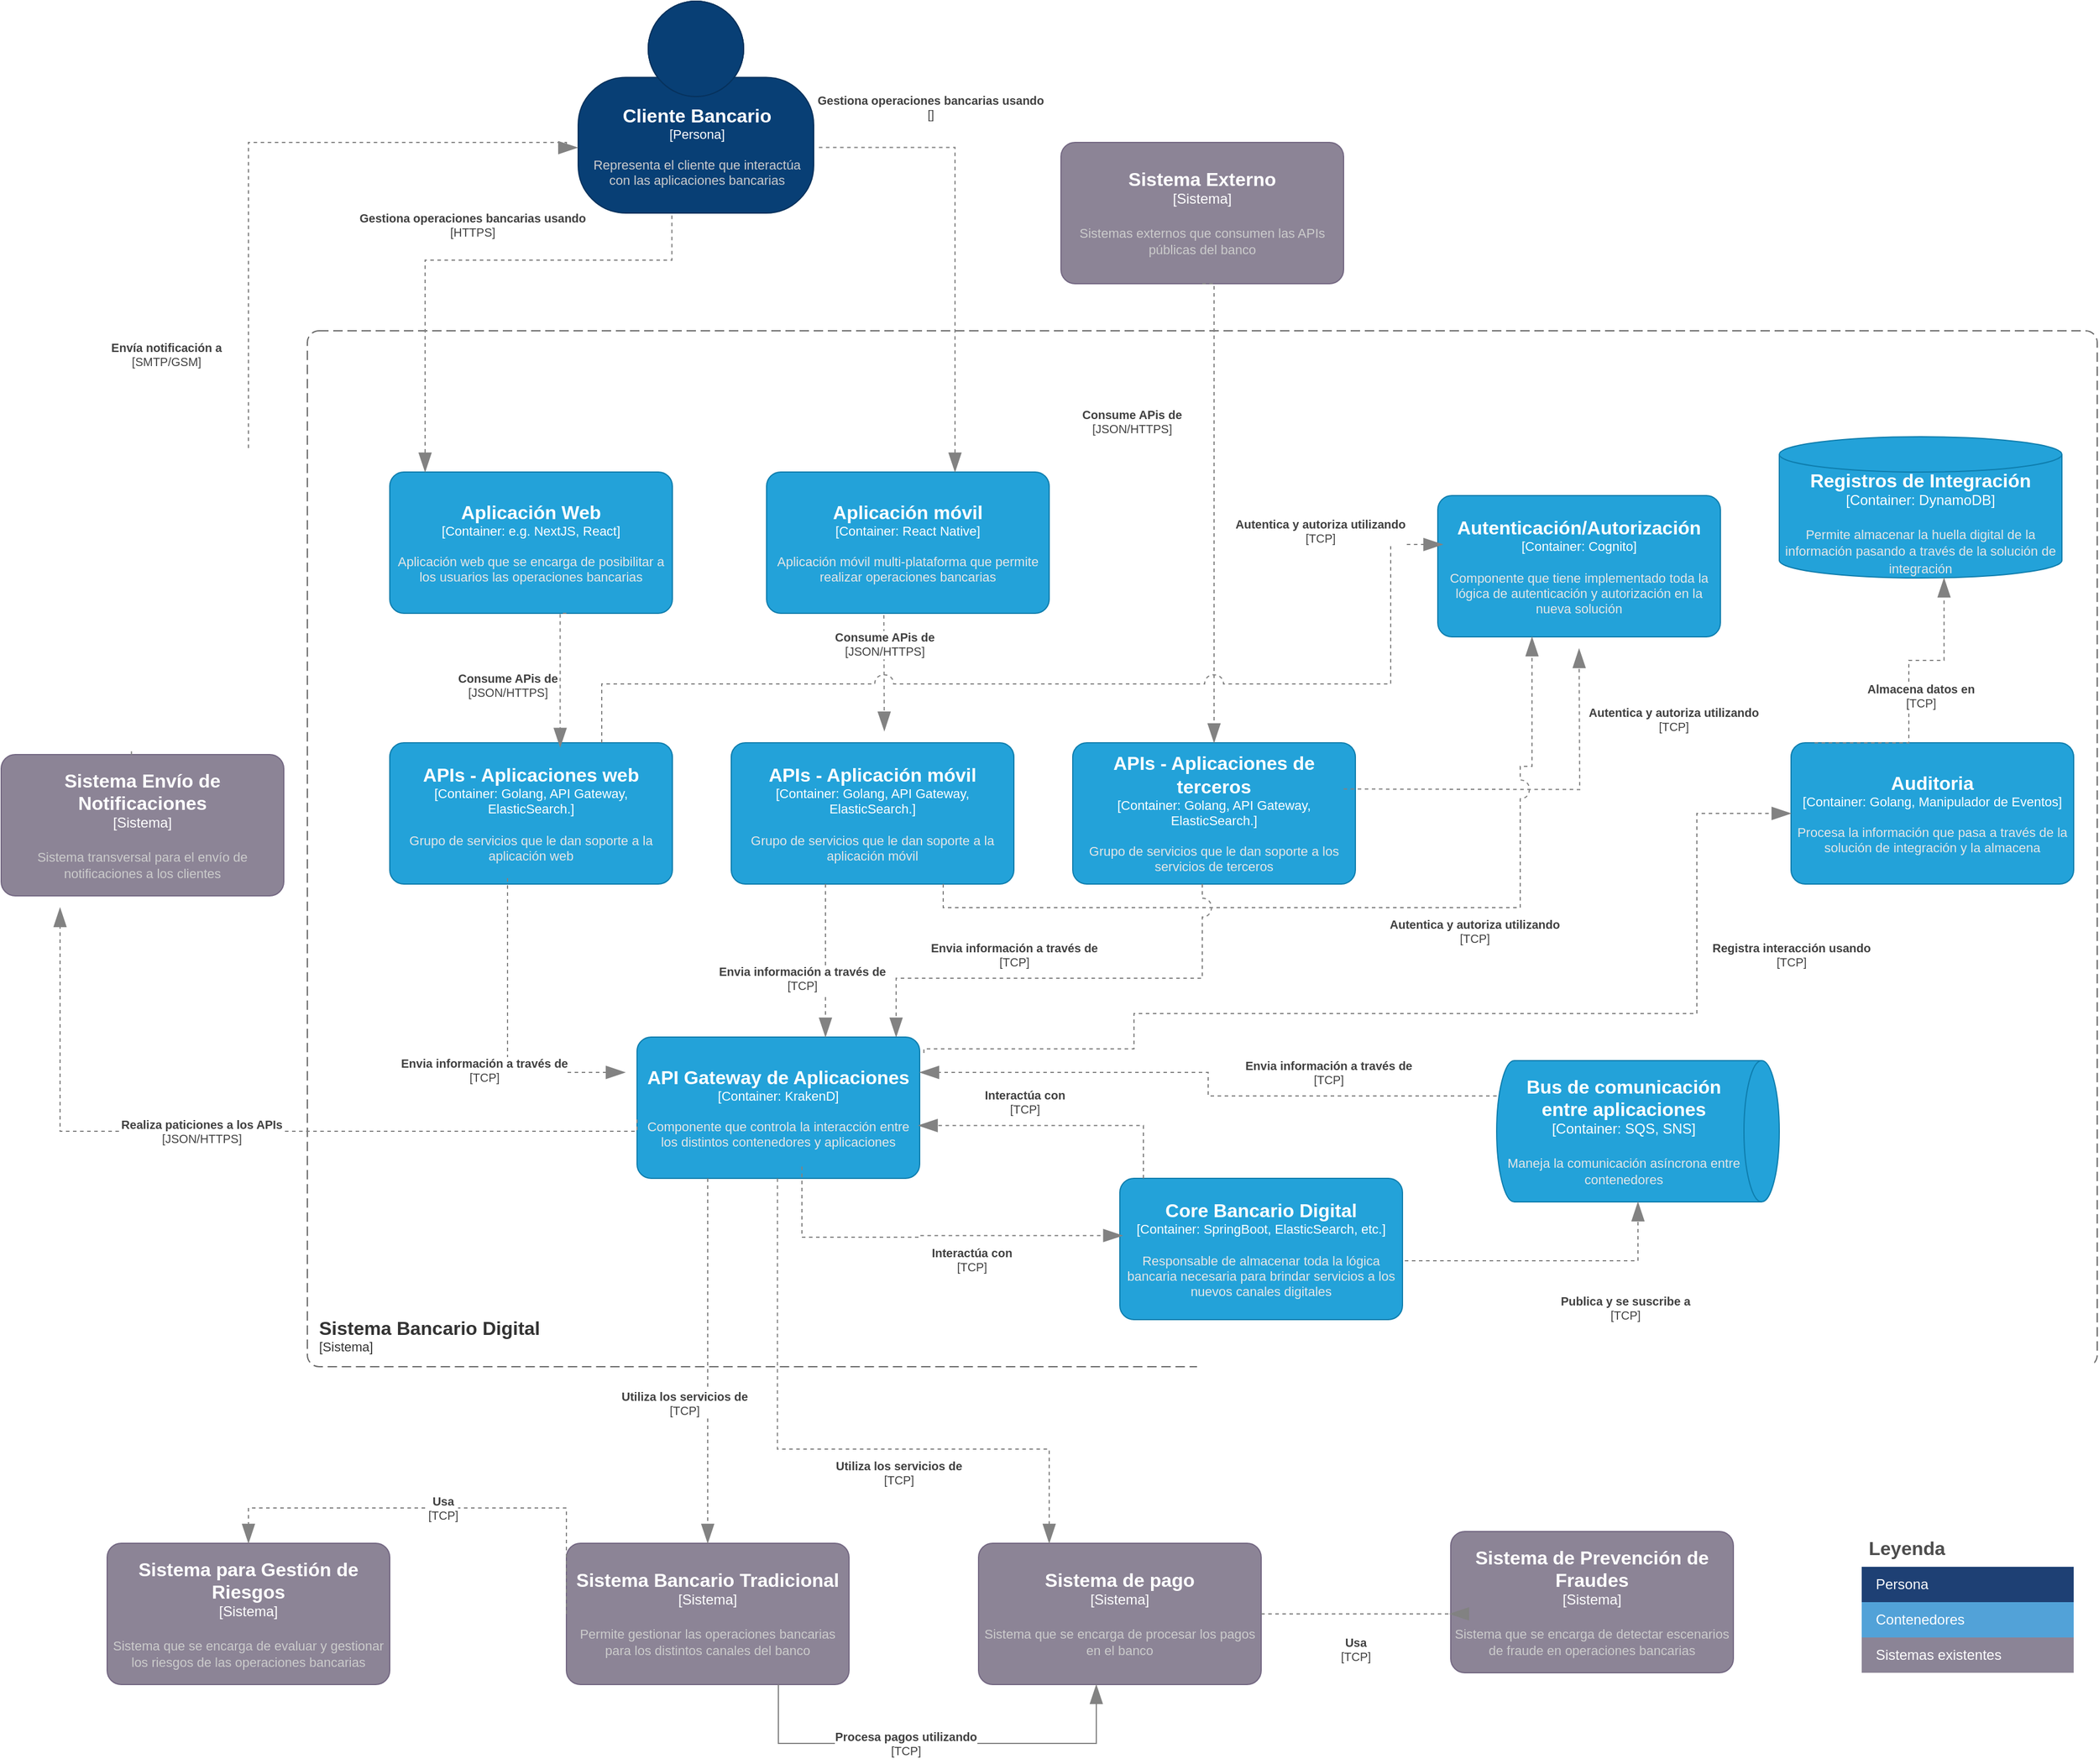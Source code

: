 <mxfile version="24.7.7">
  <diagram name="Página-1" id="3zJpOJxYxhXE-wBO0P5P">
    <mxGraphModel dx="2442" dy="1972" grid="1" gridSize="10" guides="1" tooltips="1" connect="1" arrows="1" fold="1" page="1" pageScale="1" pageWidth="827" pageHeight="1169" math="0" shadow="0">
      <root>
        <mxCell id="0" />
        <mxCell id="1" parent="0" />
        <object placeholders="1" c4Name="Cliente Bancario" c4Type="Persona" c4Description="Representa el cliente que interactúa con  las aplicaciones bancarias" label="&lt;font style=&quot;font-size: 16px&quot;&gt;&lt;b&gt;%c4Name%&lt;/b&gt;&lt;/font&gt;&lt;div&gt;[%c4Type%]&lt;/div&gt;&lt;br&gt;&lt;div&gt;&lt;font style=&quot;font-size: 11px&quot;&gt;&lt;font color=&quot;#cccccc&quot;&gt;%c4Description%&lt;/font&gt;&lt;/div&gt;" id="whgrK0jlQvgvC3oHKS8n-1">
          <mxCell style="html=1;fontSize=11;dashed=0;whiteSpace=wrap;fillColor=#083F75;strokeColor=#06315C;fontColor=#ffffff;shape=mxgraph.c4.person2;align=center;metaEdit=1;points=[[0.5,0,0],[1,0.5,0],[1,0.75,0],[0.75,1,0],[0.5,1,0],[0.25,1,0],[0,0.75,0],[0,0.5,0]];resizable=0;spacingLeft=2;" vertex="1" parent="1">
            <mxGeometry x="260" y="-340" width="200" height="180" as="geometry" />
          </mxCell>
        </object>
        <object placeholders="1" c4Name="Aplicación Web" c4Type="Container" c4Technology="e.g. NextJS, React" c4Description="Aplicación web que se encarga de posibilitar a los usuarios las operaciones bancarias" label="&lt;font style=&quot;font-size: 16px&quot;&gt;&lt;b&gt;%c4Name%&lt;/b&gt;&lt;/font&gt;&lt;div&gt;[%c4Type%: %c4Technology%]&lt;/div&gt;&lt;br&gt;&lt;div&gt;&lt;font style=&quot;font-size: 11px&quot;&gt;&lt;font color=&quot;#E6E6E6&quot;&gt;%c4Description%&lt;/font&gt;&lt;/div&gt;" id="whgrK0jlQvgvC3oHKS8n-2">
          <mxCell style="rounded=1;whiteSpace=wrap;html=1;fontSize=11;labelBackgroundColor=none;fillColor=#23A2D9;fontColor=#ffffff;align=center;arcSize=10;strokeColor=#0E7DAD;metaEdit=1;resizable=0;points=[[0.25,0,0],[0.5,0,0],[0.75,0,0],[1,0.25,0],[1,0.5,0],[1,0.75,0],[0.75,1,0],[0.5,1,0],[0.25,1,0],[0,0.75,0],[0,0.5,0],[0,0.25,0]];" vertex="1" parent="1">
            <mxGeometry x="100" y="60" width="240" height="120" as="geometry" />
          </mxCell>
        </object>
        <object placeholders="1" c4Name="Aplicación móvil" c4Type="Container" c4Technology="React Native" c4Description="Aplicación móvil multi-plataforma que permite realizar operaciones bancarias" label="&lt;font style=&quot;font-size: 16px&quot;&gt;&lt;b&gt;%c4Name%&lt;/b&gt;&lt;/font&gt;&lt;div&gt;[%c4Type%: %c4Technology%]&lt;/div&gt;&lt;br&gt;&lt;div&gt;&lt;font style=&quot;font-size: 11px&quot;&gt;&lt;font color=&quot;#E6E6E6&quot;&gt;%c4Description%&lt;/font&gt;&lt;/div&gt;" id="whgrK0jlQvgvC3oHKS8n-3">
          <mxCell style="rounded=1;whiteSpace=wrap;html=1;fontSize=11;labelBackgroundColor=none;fillColor=#23A2D9;fontColor=#ffffff;align=center;arcSize=10;strokeColor=#0E7DAD;metaEdit=1;resizable=0;points=[[0.25,0,0],[0.5,0,0],[0.75,0,0],[1,0.25,0],[1,0.5,0],[1,0.75,0],[0.75,1,0],[0.5,1,0],[0.25,1,0],[0,0.75,0],[0,0.5,0],[0,0.25,0]];" vertex="1" parent="1">
            <mxGeometry x="420" y="60" width="240" height="120" as="geometry" />
          </mxCell>
        </object>
        <object placeholders="1" c4Name="Sistema Bancario Tradicional" c4Type="Sistema" c4Description="Permite gestionar las operaciones bancarias para los distintos canales del banco" label="&lt;font style=&quot;font-size: 16px&quot;&gt;&lt;b&gt;%c4Name%&lt;/b&gt;&lt;/font&gt;&lt;div&gt;[%c4Type%]&lt;/div&gt;&lt;br&gt;&lt;div&gt;&lt;font style=&quot;font-size: 11px&quot;&gt;&lt;font color=&quot;#cccccc&quot;&gt;%c4Description%&lt;/font&gt;&lt;/div&gt;" id="whgrK0jlQvgvC3oHKS8n-5">
          <mxCell style="rounded=1;whiteSpace=wrap;html=1;labelBackgroundColor=none;fillColor=#8C8496;fontColor=#ffffff;align=center;arcSize=10;strokeColor=#736782;metaEdit=1;resizable=0;points=[[0.25,0,0],[0.5,0,0],[0.75,0,0],[1,0.25,0],[1,0.5,0],[1,0.75,0],[0.75,1,0],[0.5,1,0],[0.25,1,0],[0,0.75,0],[0,0.5,0],[0,0.25,0]];" vertex="1" parent="1">
            <mxGeometry x="250" y="970" width="240" height="120" as="geometry" />
          </mxCell>
        </object>
        <object placeholders="1" c4Name="APIs - Aplicaciones web" c4Type="Container" c4Technology="Golang, API Gateway, ElasticSearch." c4Description="Grupo de servicios que le dan soporte a la aplicación web" label="&lt;font style=&quot;font-size: 16px&quot;&gt;&lt;b&gt;%c4Name%&lt;/b&gt;&lt;/font&gt;&lt;div&gt;[%c4Type%: %c4Technology%]&lt;/div&gt;&lt;br&gt;&lt;div&gt;&lt;font style=&quot;font-size: 11px&quot;&gt;&lt;font color=&quot;#E6E6E6&quot;&gt;%c4Description%&lt;/font&gt;&lt;/div&gt;" id="whgrK0jlQvgvC3oHKS8n-6">
          <mxCell style="rounded=1;whiteSpace=wrap;html=1;fontSize=11;labelBackgroundColor=none;fillColor=#23A2D9;fontColor=#ffffff;align=center;arcSize=10;strokeColor=#0E7DAD;metaEdit=1;resizable=0;points=[[0.25,0,0],[0.5,0,0],[0.75,0,0],[1,0.25,0],[1,0.5,0],[1,0.75,0],[0.75,1,0],[0.5,1,0],[0.25,1,0],[0,0.75,0],[0,0.5,0],[0,0.25,0]];" vertex="1" parent="1">
            <mxGeometry x="100" y="290" width="240" height="120" as="geometry" />
          </mxCell>
        </object>
        <object placeholders="1" c4Name="APIs - Aplicación móvil" c4Type="Container" c4Technology="Golang, API Gateway, ElasticSearch." c4Description="Grupo de servicios que le dan soporte a la aplicación móvil" label="&lt;font style=&quot;font-size: 16px&quot;&gt;&lt;b&gt;%c4Name%&lt;/b&gt;&lt;/font&gt;&lt;div&gt;[%c4Type%: %c4Technology%]&lt;/div&gt;&lt;br&gt;&lt;div&gt;&lt;font style=&quot;font-size: 11px&quot;&gt;&lt;font color=&quot;#E6E6E6&quot;&gt;%c4Description%&lt;/font&gt;&lt;/div&gt;" id="whgrK0jlQvgvC3oHKS8n-7">
          <mxCell style="rounded=1;whiteSpace=wrap;html=1;fontSize=11;labelBackgroundColor=none;fillColor=#23A2D9;fontColor=#ffffff;align=center;arcSize=10;strokeColor=#0E7DAD;metaEdit=1;resizable=0;points=[[0.25,0,0],[0.5,0,0],[0.75,0,0],[1,0.25,0],[1,0.5,0],[1,0.75,0],[0.75,1,0],[0.5,1,0],[0.25,1,0],[0,0.75,0],[0,0.5,0],[0,0.25,0]];" vertex="1" parent="1">
            <mxGeometry x="390" y="290" width="240" height="120" as="geometry" />
          </mxCell>
        </object>
        <object placeholders="1" c4Name="APIs - Aplicaciones de terceros" c4Type="Container" c4Technology="Golang, API Gateway, ElasticSearch." c4Description="Grupo de servicios que le dan soporte a los servicios de terceros" label="&lt;font style=&quot;font-size: 16px&quot;&gt;&lt;b&gt;%c4Name%&lt;/b&gt;&lt;/font&gt;&lt;div&gt;[%c4Type%: %c4Technology%]&lt;/div&gt;&lt;br&gt;&lt;div&gt;&lt;font style=&quot;font-size: 11px&quot;&gt;&lt;font color=&quot;#E6E6E6&quot;&gt;%c4Description%&lt;/font&gt;&lt;/div&gt;" id="whgrK0jlQvgvC3oHKS8n-8">
          <mxCell style="rounded=1;whiteSpace=wrap;html=1;fontSize=11;labelBackgroundColor=none;fillColor=#23A2D9;fontColor=#ffffff;align=center;arcSize=10;strokeColor=#0E7DAD;metaEdit=1;resizable=0;points=[[0.25,0,0],[0.5,0,0],[0.75,0,0],[1,0.25,0],[1,0.5,0],[1,0.75,0],[0.75,1,0],[0.5,1,0],[0.25,1,0],[0,0.75,0],[0,0.5,0],[0,0.25,0]];" vertex="1" parent="1">
            <mxGeometry x="680" y="290" width="240" height="120" as="geometry" />
          </mxCell>
        </object>
        <object placeholders="1" c4Name="Sistema Bancario Digital" c4Type="SystemScopeBoundary" c4Application="Sistema" label="&lt;font style=&quot;font-size: 16px&quot;&gt;&lt;b&gt;&lt;div style=&quot;text-align: left&quot;&gt;%c4Name%&lt;/div&gt;&lt;/b&gt;&lt;/font&gt;&lt;div style=&quot;text-align: left&quot;&gt;[%c4Application%]&lt;/div&gt;" id="whgrK0jlQvgvC3oHKS8n-9">
          <mxCell style="rounded=1;fontSize=11;whiteSpace=wrap;html=1;dashed=1;arcSize=20;fillColor=none;strokeColor=#666666;fontColor=#333333;labelBackgroundColor=none;align=left;verticalAlign=bottom;labelBorderColor=none;spacingTop=0;spacing=10;dashPattern=8 4;metaEdit=1;rotatable=0;perimeter=rectanglePerimeter;noLabel=0;labelPadding=0;allowArrows=0;connectable=0;expand=0;recursiveResize=0;editable=1;pointerEvents=0;absoluteArcSize=1;points=[[0.25,0,0],[0.5,0,0],[0.75,0,0],[1,0.25,0],[1,0.5,0],[1,0.75,0],[0.75,1,0],[0.5,1,0],[0.25,1,0],[0,0.75,0],[0,0.5,0],[0,0.25,0]];" vertex="1" parent="1">
            <mxGeometry x="30" y="-60" width="1520" height="880" as="geometry" />
          </mxCell>
        </object>
        <object placeholders="1" c4Name="Sistema Externo" c4Type="Sistema" c4Description="Sistemas externos que consumen las APIs públicas del banco" label="&lt;font style=&quot;font-size: 16px&quot;&gt;&lt;b&gt;%c4Name%&lt;/b&gt;&lt;/font&gt;&lt;div&gt;[%c4Type%]&lt;/div&gt;&lt;br&gt;&lt;div&gt;&lt;font style=&quot;font-size: 11px&quot;&gt;&lt;font color=&quot;#cccccc&quot;&gt;%c4Description%&lt;/font&gt;&lt;/div&gt;" id="whgrK0jlQvgvC3oHKS8n-10">
          <mxCell style="rounded=1;whiteSpace=wrap;html=1;labelBackgroundColor=none;fillColor=#8C8496;fontColor=#ffffff;align=center;arcSize=10;strokeColor=#736782;metaEdit=1;resizable=0;points=[[0.25,0,0],[0.5,0,0],[0.75,0,0],[1,0.25,0],[1,0.5,0],[1,0.75,0],[0.75,1,0],[0.5,1,0],[0.25,1,0],[0,0.75,0],[0,0.5,0],[0,0.25,0]];" vertex="1" parent="1">
            <mxGeometry x="670" y="-220" width="240" height="120" as="geometry" />
          </mxCell>
        </object>
        <object placeholders="1" c4Name="Sistema Envío de Notificaciones" c4Type="Sistema" c4Description="Sistema transversal para el envío de notificaciones a los clientes" label="&lt;font style=&quot;font-size: 16px&quot;&gt;&lt;b&gt;%c4Name%&lt;/b&gt;&lt;/font&gt;&lt;div&gt;[%c4Type%]&lt;/div&gt;&lt;br&gt;&lt;div&gt;&lt;font style=&quot;font-size: 11px&quot;&gt;&lt;font color=&quot;#cccccc&quot;&gt;%c4Description%&lt;/font&gt;&lt;/div&gt;" id="whgrK0jlQvgvC3oHKS8n-11">
          <mxCell style="rounded=1;whiteSpace=wrap;html=1;labelBackgroundColor=none;fillColor=#8C8496;fontColor=#ffffff;align=center;arcSize=10;strokeColor=#736782;metaEdit=1;resizable=0;points=[[0.25,0,0],[0.5,0,0],[0.75,0,0],[1,0.25,0],[1,0.5,0],[1,0.75,0],[0.75,1,0],[0.5,1,0],[0.25,1,0],[0,0.75,0],[0,0.5,0],[0,0.25,0]];" vertex="1" parent="1">
            <mxGeometry x="-230" y="300" width="240" height="120" as="geometry" />
          </mxCell>
        </object>
        <object placeholders="1" c4Name="Sistema de pago" c4Type="Sistema" c4Description="Sistema que se encarga de procesar los pagos en el banco" label="&lt;font style=&quot;font-size: 16px&quot;&gt;&lt;b&gt;%c4Name%&lt;/b&gt;&lt;/font&gt;&lt;div&gt;[%c4Type%]&lt;/div&gt;&lt;br&gt;&lt;div&gt;&lt;font style=&quot;font-size: 11px&quot;&gt;&lt;font color=&quot;#cccccc&quot;&gt;%c4Description%&lt;/font&gt;&lt;/div&gt;" id="whgrK0jlQvgvC3oHKS8n-12">
          <mxCell style="rounded=1;whiteSpace=wrap;html=1;labelBackgroundColor=none;fillColor=#8C8496;fontColor=#ffffff;align=center;arcSize=10;strokeColor=#736782;metaEdit=1;resizable=0;points=[[0.25,0,0],[0.5,0,0],[0.75,0,0],[1,0.25,0],[1,0.5,0],[1,0.75,0],[0.75,1,0],[0.5,1,0],[0.25,1,0],[0,0.75,0],[0,0.5,0],[0,0.25,0]];" vertex="1" parent="1">
            <mxGeometry x="600" y="970" width="240" height="120" as="geometry" />
          </mxCell>
        </object>
        <object placeholders="1" c4Name="Sistema de Prevención de Fraudes" c4Type="Sistema" c4Description="Sistema que se encarga de detectar escenarios de fraude en operaciones bancarias" label="&lt;font style=&quot;font-size: 16px&quot;&gt;&lt;b&gt;%c4Name%&lt;/b&gt;&lt;/font&gt;&lt;div&gt;[%c4Type%]&lt;/div&gt;&lt;br&gt;&lt;div&gt;&lt;font style=&quot;font-size: 11px&quot;&gt;&lt;font color=&quot;#cccccc&quot;&gt;%c4Description%&lt;/font&gt;&lt;/div&gt;" id="whgrK0jlQvgvC3oHKS8n-13">
          <mxCell style="rounded=1;whiteSpace=wrap;html=1;labelBackgroundColor=none;fillColor=#8C8496;fontColor=#ffffff;align=center;arcSize=10;strokeColor=#736782;metaEdit=1;resizable=0;points=[[0.25,0,0],[0.5,0,0],[0.75,0,0],[1,0.25,0],[1,0.5,0],[1,0.75,0],[0.75,1,0],[0.5,1,0],[0.25,1,0],[0,0.75,0],[0,0.5,0],[0,0.25,0]];" vertex="1" parent="1">
            <mxGeometry x="1001" y="960" width="240" height="120" as="geometry" />
          </mxCell>
        </object>
        <object placeholders="1" c4Name="Sistema para Gestión de Riesgos" c4Type="Sistema" c4Description="Sistema que se encarga de evaluar y gestionar los riesgos de las operaciones bancarias" label="&lt;font style=&quot;font-size: 16px&quot;&gt;&lt;b&gt;%c4Name%&lt;/b&gt;&lt;/font&gt;&lt;div&gt;[%c4Type%]&lt;/div&gt;&lt;br&gt;&lt;div&gt;&lt;font style=&quot;font-size: 11px&quot;&gt;&lt;font color=&quot;#cccccc&quot;&gt;%c4Description%&lt;/font&gt;&lt;/div&gt;" id="whgrK0jlQvgvC3oHKS8n-14">
          <mxCell style="rounded=1;whiteSpace=wrap;html=1;labelBackgroundColor=none;fillColor=#8C8496;fontColor=#ffffff;align=center;arcSize=10;strokeColor=#736782;metaEdit=1;resizable=0;points=[[0.25,0,0],[0.5,0,0],[0.75,0,0],[1,0.25,0],[1,0.5,0],[1,0.75,0],[0.75,1,0],[0.5,1,0],[0.25,1,0],[0,0.75,0],[0,0.5,0],[0,0.25,0]];" vertex="1" parent="1">
            <mxGeometry x="-140" y="970" width="240" height="120" as="geometry" />
          </mxCell>
        </object>
        <object placeholders="1" c4Type="Relationship" c4Technology="HTTPS" c4Description="Gestiona operaciones bancarias usando" label="&lt;div style=&quot;text-align: left&quot;&gt;&lt;div style=&quot;text-align: center&quot;&gt;&lt;b&gt;%c4Description%&lt;/b&gt;&lt;/div&gt;&lt;div style=&quot;text-align: center&quot;&gt;[%c4Technology%]&lt;/div&gt;&lt;/div&gt;" id="whgrK0jlQvgvC3oHKS8n-15">
          <mxCell style="endArrow=blockThin;html=1;fontSize=10;fontColor=#404040;strokeWidth=1;endFill=1;strokeColor=#828282;elbow=vertical;metaEdit=1;endSize=14;startSize=14;jumpStyle=arc;jumpSize=16;rounded=0;edgeStyle=orthogonalEdgeStyle;exitX=0.398;exitY=1.012;exitDx=0;exitDy=0;exitPerimeter=0;dashed=1;" edge="1" parent="1" source="whgrK0jlQvgvC3oHKS8n-1">
            <mxGeometry x="-0.029" y="-30" width="240" relative="1" as="geometry">
              <mxPoint x="276.8" y="-65.68" as="sourcePoint" />
              <mxPoint x="130" y="60" as="targetPoint" />
              <Array as="points">
                <mxPoint x="340" y="-120" />
                <mxPoint x="130" y="-120" />
              </Array>
              <mxPoint as="offset" />
            </mxGeometry>
          </mxCell>
        </object>
        <object placeholders="1" c4Type="Relationship" c4Technology="" c4Description="Gestiona operaciones bancarias usando" label="&lt;div style=&quot;text-align: left&quot;&gt;&lt;div style=&quot;text-align: center&quot;&gt;&lt;b&gt;%c4Description%&lt;/b&gt;&lt;/div&gt;&lt;div style=&quot;text-align: center&quot;&gt;[%c4Technology%]&lt;/div&gt;&lt;/div&gt;" id="whgrK0jlQvgvC3oHKS8n-16">
          <mxCell style="endArrow=blockThin;html=1;fontSize=10;fontColor=#404040;strokeWidth=1;endFill=1;strokeColor=#828282;elbow=vertical;metaEdit=1;endSize=14;startSize=14;jumpStyle=arc;jumpSize=16;rounded=0;edgeStyle=orthogonalEdgeStyle;exitX=1.022;exitY=0.69;exitDx=0;exitDy=0;exitPerimeter=0;dashed=1;" edge="1" parent="1" source="whgrK0jlQvgvC3oHKS8n-1" target="whgrK0jlQvgvC3oHKS8n-3">
            <mxGeometry x="-0.51" y="34" width="240" relative="1" as="geometry">
              <mxPoint x="270" y="60" as="sourcePoint" />
              <mxPoint x="540" y="60" as="targetPoint" />
              <Array as="points">
                <mxPoint x="580" y="-216" />
              </Array>
              <mxPoint x="-1" as="offset" />
            </mxGeometry>
          </mxCell>
        </object>
        <object placeholders="1" c4Type="Relationship" c4Technology="JSON/HTTPS" c4Description="Consume APis de" label="&lt;div style=&quot;text-align: left&quot;&gt;&lt;div style=&quot;text-align: center&quot;&gt;&lt;b&gt;%c4Description%&lt;/b&gt;&lt;/div&gt;&lt;div style=&quot;text-align: center&quot;&gt;[%c4Technology%]&lt;/div&gt;&lt;/div&gt;" id="whgrK0jlQvgvC3oHKS8n-17">
          <mxCell style="endArrow=blockThin;html=1;fontSize=10;fontColor=#404040;strokeWidth=1;endFill=1;strokeColor=#828282;elbow=vertical;metaEdit=1;endSize=14;startSize=14;jumpStyle=arc;jumpSize=16;rounded=0;edgeStyle=orthogonalEdgeStyle;exitX=0.625;exitY=1;exitDx=0;exitDy=0;exitPerimeter=0;entryX=0.603;entryY=0.032;entryDx=0;entryDy=0;entryPerimeter=0;dashed=1;" edge="1" parent="1" source="whgrK0jlQvgvC3oHKS8n-2" target="whgrK0jlQvgvC3oHKS8n-6">
            <mxGeometry x="0.096" y="-45" width="240" relative="1" as="geometry">
              <mxPoint x="250" y="210" as="sourcePoint" />
              <mxPoint x="250" y="280" as="targetPoint" />
              <Array as="points">
                <mxPoint x="245" y="180" />
              </Array>
              <mxPoint y="1" as="offset" />
            </mxGeometry>
          </mxCell>
        </object>
        <object placeholders="1" c4Type="Relationship" c4Technology="JSON/HTTPS" c4Description="Consume APis de" label="&lt;div style=&quot;text-align: left&quot;&gt;&lt;div style=&quot;text-align: center&quot;&gt;&lt;b&gt;%c4Description%&lt;/b&gt;&lt;/div&gt;&lt;div style=&quot;text-align: center&quot;&gt;[%c4Technology%]&lt;/div&gt;&lt;/div&gt;" id="whgrK0jlQvgvC3oHKS8n-18">
          <mxCell style="endArrow=blockThin;html=1;fontSize=10;fontColor=#404040;strokeWidth=1;endFill=1;strokeColor=#828282;elbow=vertical;metaEdit=1;endSize=14;startSize=14;jumpStyle=arc;jumpSize=16;rounded=0;edgeStyle=orthogonalEdgeStyle;exitX=0.415;exitY=1.012;exitDx=0;exitDy=0;exitPerimeter=0;dashed=1;" edge="1" parent="1" source="whgrK0jlQvgvC3oHKS8n-3">
            <mxGeometry x="-0.478" width="240" relative="1" as="geometry">
              <mxPoint x="430" y="240" as="sourcePoint" />
              <mxPoint x="520" y="280" as="targetPoint" />
              <mxPoint y="-1" as="offset" />
            </mxGeometry>
          </mxCell>
        </object>
        <object placeholders="1" c4Type="Relationship" c4Technology="JSON/HTTPS" c4Description="Consume APis de" label="&lt;div style=&quot;text-align: left&quot;&gt;&lt;div style=&quot;text-align: center&quot;&gt;&lt;b&gt;%c4Description%&lt;/b&gt;&lt;/div&gt;&lt;div style=&quot;text-align: center&quot;&gt;[%c4Technology%]&lt;/div&gt;&lt;/div&gt;" id="whgrK0jlQvgvC3oHKS8n-20">
          <mxCell style="endArrow=blockThin;html=1;fontSize=10;fontColor=#404040;strokeWidth=1;endFill=1;strokeColor=#828282;elbow=vertical;metaEdit=1;endSize=14;startSize=14;jumpStyle=arc;jumpSize=16;rounded=0;edgeStyle=orthogonalEdgeStyle;dashed=1;exitX=0.5;exitY=1;exitDx=0;exitDy=0;exitPerimeter=0;" edge="1" parent="1" source="whgrK0jlQvgvC3oHKS8n-10" target="whgrK0jlQvgvC3oHKS8n-8">
            <mxGeometry x="-0.364" y="-70" width="240" relative="1" as="geometry">
              <mxPoint x="1120" y="-100" as="sourcePoint" />
              <mxPoint x="740" y="310" as="targetPoint" />
              <Array as="points">
                <mxPoint x="800" y="-100" />
              </Array>
              <mxPoint as="offset" />
            </mxGeometry>
          </mxCell>
        </object>
        <object placeholders="1" c4Type="Relationship" c4Technology="SMTP/GSM" c4Description="Envía notificación a" label="&lt;div style=&quot;text-align: left&quot;&gt;&lt;div style=&quot;text-align: center&quot;&gt;&lt;b&gt;%c4Description%&lt;/b&gt;&lt;/div&gt;&lt;div style=&quot;text-align: center&quot;&gt;[%c4Technology%]&lt;/div&gt;&lt;/div&gt;" id="whgrK0jlQvgvC3oHKS8n-23">
          <mxCell style="endArrow=blockThin;html=1;fontSize=10;fontColor=#404040;strokeWidth=1;endFill=1;strokeColor=#828282;elbow=vertical;metaEdit=1;endSize=14;startSize=14;jumpStyle=arc;jumpSize=16;rounded=0;edgeStyle=orthogonalEdgeStyle;exitX=0.461;exitY=0.002;exitDx=0;exitDy=0;exitPerimeter=0;dashed=1;entryX=-0.002;entryY=0.691;entryDx=0;entryDy=0;entryPerimeter=0;" edge="1" parent="1" source="whgrK0jlQvgvC3oHKS8n-11" target="whgrK0jlQvgvC3oHKS8n-1">
            <mxGeometry x="-0.027" y="70" width="240" relative="1" as="geometry">
              <mxPoint x="-30" y="310" as="sourcePoint" />
              <mxPoint x="240" y="-140" as="targetPoint" />
              <mxPoint as="offset" />
              <Array as="points">
                <mxPoint x="-119" y="160" />
                <mxPoint x="-20" y="160" />
                <mxPoint x="-20" y="-220" />
                <mxPoint x="250" y="-220" />
                <mxPoint x="250" y="-216" />
              </Array>
            </mxGeometry>
          </mxCell>
        </object>
        <object placeholders="1" c4Type="Relationship" c4Technology="TCP" c4Description="Procesa pagos utilizando" label="&lt;div style=&quot;text-align: left&quot;&gt;&lt;div style=&quot;text-align: center&quot;&gt;&lt;b&gt;%c4Description%&lt;/b&gt;&lt;/div&gt;&lt;div style=&quot;text-align: center&quot;&gt;[%c4Technology%]&lt;/div&gt;&lt;/div&gt;" id="whgrK0jlQvgvC3oHKS8n-27">
          <mxCell style="endArrow=blockThin;html=1;fontSize=10;fontColor=#404040;strokeWidth=1;endFill=1;strokeColor=#828282;elbow=vertical;metaEdit=1;endSize=14;startSize=14;jumpStyle=arc;jumpSize=16;rounded=0;edgeStyle=orthogonalEdgeStyle;exitX=0.75;exitY=1;exitDx=0;exitDy=0;exitPerimeter=0;" edge="1" parent="1" source="whgrK0jlQvgvC3oHKS8n-5">
            <mxGeometry x="-0.147" width="240" relative="1" as="geometry">
              <mxPoint x="430" y="810" as="sourcePoint" />
              <mxPoint x="700" y="1090" as="targetPoint" />
              <Array as="points">
                <mxPoint x="430" y="1140" />
                <mxPoint x="700" y="1140" />
              </Array>
              <mxPoint as="offset" />
            </mxGeometry>
          </mxCell>
        </object>
        <object placeholders="1" c4Type="Relationship" c4Technology="TCP" c4Description="Usa" label="&lt;div style=&quot;text-align: left&quot;&gt;&lt;div style=&quot;text-align: center&quot;&gt;&lt;b&gt;%c4Description%&lt;/b&gt;&lt;/div&gt;&lt;div style=&quot;text-align: center&quot;&gt;[%c4Technology%]&lt;/div&gt;&lt;/div&gt;" id="whgrK0jlQvgvC3oHKS8n-28">
          <mxCell style="endArrow=blockThin;html=1;fontSize=10;fontColor=#404040;strokeWidth=1;endFill=1;strokeColor=#828282;elbow=vertical;metaEdit=1;endSize=14;startSize=14;jumpStyle=arc;jumpSize=16;rounded=0;edgeStyle=orthogonalEdgeStyle;dashed=1;exitX=1;exitY=0.5;exitDx=0;exitDy=0;exitPerimeter=0;" edge="1" parent="1" source="whgrK0jlQvgvC3oHKS8n-12">
            <mxGeometry x="-0.013" y="-30" width="240" relative="1" as="geometry">
              <mxPoint x="820" y="910" as="sourcePoint" />
              <mxPoint x="1000" y="1030" as="targetPoint" />
              <Array as="points">
                <mxPoint x="1001" y="1030" />
              </Array>
              <mxPoint as="offset" />
            </mxGeometry>
          </mxCell>
        </object>
        <object placeholders="1" c4Type="Relationship" c4Technology="TCP" c4Description="Usa" label="&lt;div style=&quot;text-align: left&quot;&gt;&lt;div style=&quot;text-align: center&quot;&gt;&lt;b&gt;%c4Description%&lt;/b&gt;&lt;/div&gt;&lt;div style=&quot;text-align: center&quot;&gt;[%c4Technology%]&lt;/div&gt;&lt;/div&gt;" id="whgrK0jlQvgvC3oHKS8n-29">
          <mxCell style="endArrow=blockThin;html=1;fontSize=10;fontColor=#404040;strokeWidth=1;endFill=1;strokeColor=#828282;elbow=vertical;metaEdit=1;endSize=14;startSize=14;jumpStyle=arc;jumpSize=16;rounded=0;edgeStyle=orthogonalEdgeStyle;exitX=0;exitY=0.5;exitDx=0;exitDy=0;exitPerimeter=0;dashed=1;" edge="1" parent="1" source="whgrK0jlQvgvC3oHKS8n-5" target="whgrK0jlQvgvC3oHKS8n-14">
            <mxGeometry width="240" relative="1" as="geometry">
              <mxPoint x="270" y="679.5" as="sourcePoint" />
              <mxPoint x="120" y="680" as="targetPoint" />
              <Array as="points">
                <mxPoint x="250" y="940" />
                <mxPoint x="-20" y="940" />
              </Array>
            </mxGeometry>
          </mxCell>
        </object>
        <object placeholders="1" c4Name="Bus de comunicación entre aplicaciones" c4Type="Container" c4Technology="SQS, SNS" c4Description="Maneja la comunicación asíncrona entre contenedores" label="&lt;font style=&quot;font-size: 16px&quot;&gt;&lt;b&gt;%c4Name%&lt;/b&gt;&lt;/font&gt;&lt;div&gt;[%c4Type%:&amp;nbsp;%c4Technology%]&lt;/div&gt;&lt;br&gt;&lt;div&gt;&lt;font style=&quot;font-size: 11px&quot;&gt;&lt;font color=&quot;#E6E6E6&quot;&gt;%c4Description%&lt;/font&gt;&lt;/div&gt;" id="whgrK0jlQvgvC3oHKS8n-34">
          <mxCell style="shape=cylinder3;size=15;direction=south;whiteSpace=wrap;html=1;boundedLbl=1;rounded=0;labelBackgroundColor=none;fillColor=#23A2D9;fontSize=12;fontColor=#ffffff;align=center;strokeColor=#0E7DAD;metaEdit=1;points=[[0.5,0,0],[1,0.25,0],[1,0.5,0],[1,0.75,0],[0.5,1,0],[0,0.75,0],[0,0.5,0],[0,0.25,0]];resizable=0;" vertex="1" parent="1">
            <mxGeometry x="1040" y="560" width="240" height="120" as="geometry" />
          </mxCell>
        </object>
        <object placeholders="1" c4Type="Relationship" c4Technology="TCP" c4Description="Publica y se suscribe a" label="&lt;div style=&quot;text-align: left&quot;&gt;&lt;div style=&quot;text-align: center&quot;&gt;&lt;b&gt;%c4Description%&lt;/b&gt;&lt;/div&gt;&lt;div style=&quot;text-align: center&quot;&gt;[%c4Technology%]&lt;/div&gt;&lt;/div&gt;" id="whgrK0jlQvgvC3oHKS8n-37">
          <mxCell style="endArrow=blockThin;html=1;fontSize=10;fontColor=#404040;strokeWidth=1;endFill=1;strokeColor=#828282;elbow=vertical;metaEdit=1;endSize=14;startSize=14;jumpStyle=arc;jumpSize=16;rounded=0;edgeStyle=orthogonalEdgeStyle;dashed=1;exitX=1;exitY=0.25;exitDx=0;exitDy=0;exitPerimeter=0;" edge="1" parent="1" source="whgrK0jlQvgvC3oHKS8n-69" target="whgrK0jlQvgvC3oHKS8n-34">
            <mxGeometry x="0.587" y="-40" width="240" relative="1" as="geometry">
              <mxPoint x="650" y="585" as="sourcePoint" />
              <mxPoint x="900" y="705" as="targetPoint" />
              <Array as="points">
                <mxPoint x="960" y="730" />
                <mxPoint x="1160" y="730" />
              </Array>
              <mxPoint x="-1" as="offset" />
            </mxGeometry>
          </mxCell>
        </object>
        <object placeholders="1" c4Name="Autenticación/Autorización" c4Type="Container" c4Technology="Cognito" c4Description="Componente que tiene implementado toda la lógica de autenticación y autorización en la nueva solución" label="&lt;font style=&quot;font-size: 16px&quot;&gt;&lt;b&gt;%c4Name%&lt;/b&gt;&lt;/font&gt;&lt;div&gt;[%c4Type%: %c4Technology%]&lt;/div&gt;&lt;br&gt;&lt;div&gt;&lt;font style=&quot;font-size: 11px&quot;&gt;&lt;font color=&quot;#E6E6E6&quot;&gt;%c4Description%&lt;/font&gt;&lt;/div&gt;" id="whgrK0jlQvgvC3oHKS8n-46">
          <mxCell style="rounded=1;whiteSpace=wrap;html=1;fontSize=11;labelBackgroundColor=none;fillColor=#23A2D9;fontColor=#ffffff;align=center;arcSize=10;strokeColor=#0E7DAD;metaEdit=1;resizable=0;points=[[0.25,0,0],[0.5,0,0],[0.75,0,0],[1,0.25,0],[1,0.5,0],[1,0.75,0],[0.75,1,0],[0.5,1,0],[0.25,1,0],[0,0.75,0],[0,0.5,0],[0,0.25,0]];" vertex="1" parent="1">
            <mxGeometry x="990" y="80" width="240" height="120" as="geometry" />
          </mxCell>
        </object>
        <object placeholders="1" c4Type="Relationship" c4Technology="TCP" c4Description="Autentica y autoriza utilizando" label="&lt;div style=&quot;text-align: left&quot;&gt;&lt;div style=&quot;text-align: center&quot;&gt;&lt;b&gt;%c4Description%&lt;/b&gt;&lt;/div&gt;&lt;div style=&quot;text-align: center&quot;&gt;[%c4Technology%]&lt;/div&gt;&lt;/div&gt;" id="whgrK0jlQvgvC3oHKS8n-47">
          <mxCell style="endArrow=blockThin;html=1;fontSize=10;fontColor=#404040;strokeWidth=1;endFill=1;strokeColor=#828282;elbow=vertical;metaEdit=1;endSize=14;startSize=14;jumpStyle=arc;jumpSize=16;rounded=0;edgeStyle=orthogonalEdgeStyle;dashed=1;" edge="1" parent="1">
            <mxGeometry x="0.623" y="-80" width="240" relative="1" as="geometry">
              <mxPoint x="910" y="329.23" as="sourcePoint" />
              <mxPoint x="1110" y="210" as="targetPoint" />
              <mxPoint as="offset" />
            </mxGeometry>
          </mxCell>
        </object>
        <object placeholders="1" c4Type="Relationship" c4Technology="TCP" c4Description="Autentica y autoriza utilizando" label="&lt;div style=&quot;text-align: left&quot;&gt;&lt;div style=&quot;text-align: center&quot;&gt;&lt;b&gt;%c4Description%&lt;/b&gt;&lt;/div&gt;&lt;div style=&quot;text-align: center&quot;&gt;[%c4Technology%]&lt;/div&gt;&lt;/div&gt;" id="whgrK0jlQvgvC3oHKS8n-48">
          <mxCell style="endArrow=blockThin;html=1;fontSize=10;fontColor=#404040;strokeWidth=1;endFill=1;strokeColor=#828282;elbow=vertical;metaEdit=1;endSize=14;startSize=14;jumpStyle=arc;jumpSize=16;rounded=0;edgeStyle=orthogonalEdgeStyle;dashed=1;exitX=0.75;exitY=1;exitDx=0;exitDy=0;exitPerimeter=0;" edge="1" parent="1" source="whgrK0jlQvgvC3oHKS8n-7">
            <mxGeometry x="0.254" y="-20" width="240" relative="1" as="geometry">
              <mxPoint x="570" y="419.23" as="sourcePoint" />
              <mxPoint x="1070" y="200" as="targetPoint" />
              <mxPoint as="offset" />
              <Array as="points">
                <mxPoint x="570" y="430" />
                <mxPoint x="1060" y="430" />
                <mxPoint x="1060" y="310" />
                <mxPoint x="1070" y="310" />
              </Array>
            </mxGeometry>
          </mxCell>
        </object>
        <object placeholders="1" c4Type="Relationship" c4Technology="TCP" c4Description="Autentica y autoriza utilizando" label="&lt;div style=&quot;text-align: left&quot;&gt;&lt;div style=&quot;text-align: center&quot;&gt;&lt;b&gt;%c4Description%&lt;/b&gt;&lt;/div&gt;&lt;div style=&quot;text-align: center&quot;&gt;[%c4Technology%]&lt;/div&gt;&lt;/div&gt;" id="whgrK0jlQvgvC3oHKS8n-49">
          <mxCell style="endArrow=blockThin;html=1;fontSize=10;fontColor=#404040;strokeWidth=1;endFill=1;strokeColor=#828282;elbow=vertical;metaEdit=1;endSize=14;startSize=14;jumpStyle=arc;jumpSize=16;rounded=0;edgeStyle=orthogonalEdgeStyle;exitX=0.75;exitY=0;exitDx=0;exitDy=0;exitPerimeter=0;entryX=0.018;entryY=0.346;entryDx=0;entryDy=0;entryPerimeter=0;dashed=1;" edge="1" parent="1" source="whgrK0jlQvgvC3oHKS8n-6" target="whgrK0jlQvgvC3oHKS8n-46">
            <mxGeometry x="0.9" y="61" width="240" relative="1" as="geometry">
              <mxPoint x="530" y="230" as="sourcePoint" />
              <mxPoint x="930" y="100" as="targetPoint" />
              <Array as="points">
                <mxPoint x="280" y="240" />
                <mxPoint x="950" y="240" />
                <mxPoint x="950" y="122" />
              </Array>
              <mxPoint x="-60" y="49" as="offset" />
            </mxGeometry>
          </mxCell>
        </object>
        <object placeholders="1" c4Name="Registros de Integración" c4Type="Container" c4Technology="DynamoDB" c4Description="Permite almacenar la huella digital de la información pasando a través de la solución de integración" label="&lt;font style=&quot;font-size: 16px&quot;&gt;&lt;b&gt;%c4Name%&lt;/b&gt;&lt;/font&gt;&lt;div&gt;[%c4Type%:&amp;nbsp;%c4Technology%]&lt;/div&gt;&lt;br&gt;&lt;div&gt;&lt;font style=&quot;font-size: 11px&quot;&gt;&lt;font color=&quot;#E6E6E6&quot;&gt;%c4Description%&lt;/font&gt;&lt;/div&gt;" id="whgrK0jlQvgvC3oHKS8n-50">
          <mxCell style="shape=cylinder3;size=15;whiteSpace=wrap;html=1;boundedLbl=1;rounded=0;labelBackgroundColor=none;fillColor=#23A2D9;fontSize=12;fontColor=#ffffff;align=center;strokeColor=#0E7DAD;metaEdit=1;points=[[0.5,0,0],[1,0.25,0],[1,0.5,0],[1,0.75,0],[0.5,1,0],[0,0.75,0],[0,0.5,0],[0,0.25,0]];resizable=0;" vertex="1" parent="1">
            <mxGeometry x="1280" y="30" width="240" height="120" as="geometry" />
          </mxCell>
        </object>
        <object placeholders="1" c4Name="Auditoria" c4Type="Container" c4Technology="Golang, Manipulador de Eventos" c4Description="Procesa la información que pasa a través de la solución de integración y la almacena " label="&lt;font style=&quot;font-size: 16px&quot;&gt;&lt;b&gt;%c4Name%&lt;/b&gt;&lt;/font&gt;&lt;div&gt;[%c4Type%: %c4Technology%]&lt;/div&gt;&lt;br&gt;&lt;div&gt;&lt;font style=&quot;font-size: 11px&quot;&gt;&lt;font color=&quot;#E6E6E6&quot;&gt;%c4Description%&lt;/font&gt;&lt;/div&gt;" id="whgrK0jlQvgvC3oHKS8n-51">
          <mxCell style="rounded=1;whiteSpace=wrap;html=1;fontSize=11;labelBackgroundColor=none;fillColor=#23A2D9;fontColor=#ffffff;align=center;arcSize=10;strokeColor=#0E7DAD;metaEdit=1;resizable=0;points=[[0.25,0,0],[0.5,0,0],[0.75,0,0],[1,0.25,0],[1,0.5,0],[1,0.75,0],[0.75,1,0],[0.5,1,0],[0.25,1,0],[0,0.75,0],[0,0.5,0],[0,0.25,0]];" vertex="1" parent="1">
            <mxGeometry x="1290" y="290" width="240" height="120" as="geometry" />
          </mxCell>
        </object>
        <object placeholders="1" c4Type="Relationship" c4Technology="TCP" c4Description="Almacena datos en" label="&lt;div style=&quot;text-align: left&quot;&gt;&lt;div style=&quot;text-align: center&quot;&gt;&lt;b&gt;%c4Description%&lt;/b&gt;&lt;/div&gt;&lt;div style=&quot;text-align: center&quot;&gt;[%c4Technology%]&lt;/div&gt;&lt;/div&gt;" id="whgrK0jlQvgvC3oHKS8n-53">
          <mxCell style="endArrow=blockThin;html=1;fontSize=10;fontColor=#404040;strokeWidth=1;endFill=1;strokeColor=#828282;elbow=vertical;metaEdit=1;endSize=14;startSize=14;jumpStyle=arc;jumpSize=16;rounded=0;edgeStyle=orthogonalEdgeStyle;entryX=0.583;entryY=1;entryDx=0;entryDy=0;entryPerimeter=0;exitX=0.083;exitY=0.001;exitDx=0;exitDy=0;exitPerimeter=0;dashed=1;" edge="1" parent="1" source="whgrK0jlQvgvC3oHKS8n-51" target="whgrK0jlQvgvC3oHKS8n-50">
            <mxGeometry x="0.282" y="-30" width="240" relative="1" as="geometry">
              <mxPoint x="1290" y="220" as="sourcePoint" />
              <mxPoint x="1530" y="220" as="targetPoint" />
              <Array as="points">
                <mxPoint x="1390" y="290" />
                <mxPoint x="1390" y="220" />
                <mxPoint x="1420" y="220" />
              </Array>
              <mxPoint as="offset" />
            </mxGeometry>
          </mxCell>
        </object>
        <mxCell id="whgrK0jlQvgvC3oHKS8n-54" value="Leyenda" style="shape=table;startSize=30;container=1;collapsible=0;childLayout=tableLayout;fontSize=16;align=left;verticalAlign=top;fillColor=none;strokeColor=none;fontColor=#4D4D4D;fontStyle=1;spacingLeft=6;spacing=0;resizable=0;" vertex="1" parent="1">
          <mxGeometry x="1350" y="960" width="180" height="120" as="geometry" />
        </mxCell>
        <mxCell id="whgrK0jlQvgvC3oHKS8n-55" value="" style="shape=tableRow;horizontal=0;startSize=0;swimlaneHead=0;swimlaneBody=0;strokeColor=inherit;top=0;left=0;bottom=0;right=0;collapsible=0;dropTarget=0;fillColor=none;points=[[0,0.5],[1,0.5]];portConstraint=eastwest;fontSize=12;" vertex="1" parent="whgrK0jlQvgvC3oHKS8n-54">
          <mxGeometry y="30" width="180" height="30" as="geometry" />
        </mxCell>
        <mxCell id="whgrK0jlQvgvC3oHKS8n-56" value="Persona" style="shape=partialRectangle;html=1;whiteSpace=wrap;connectable=0;strokeColor=inherit;overflow=hidden;fillColor=#1E4074;top=0;left=0;bottom=0;right=0;pointerEvents=1;fontSize=12;align=left;fontColor=#FFFFFF;gradientColor=none;spacingLeft=10;spacingRight=4;" vertex="1" parent="whgrK0jlQvgvC3oHKS8n-55">
          <mxGeometry width="180" height="30" as="geometry">
            <mxRectangle width="180" height="30" as="alternateBounds" />
          </mxGeometry>
        </mxCell>
        <mxCell id="whgrK0jlQvgvC3oHKS8n-59" value="" style="shape=tableRow;horizontal=0;startSize=0;swimlaneHead=0;swimlaneBody=0;strokeColor=inherit;top=0;left=0;bottom=0;right=0;collapsible=0;dropTarget=0;fillColor=none;points=[[0,0.5],[1,0.5]];portConstraint=eastwest;fontSize=12;" vertex="1" parent="whgrK0jlQvgvC3oHKS8n-54">
          <mxGeometry y="60" width="180" height="30" as="geometry" />
        </mxCell>
        <mxCell id="whgrK0jlQvgvC3oHKS8n-60" value="Contenedores" style="shape=partialRectangle;html=1;whiteSpace=wrap;connectable=0;strokeColor=inherit;overflow=hidden;fillColor=#52a2d8;top=0;left=0;bottom=0;right=0;pointerEvents=1;fontSize=12;align=left;fontColor=#FFFFFF;gradientColor=none;spacingLeft=10;spacingRight=4;" vertex="1" parent="whgrK0jlQvgvC3oHKS8n-59">
          <mxGeometry width="180" height="30" as="geometry">
            <mxRectangle width="180" height="30" as="alternateBounds" />
          </mxGeometry>
        </mxCell>
        <mxCell id="whgrK0jlQvgvC3oHKS8n-65" value="" style="shape=tableRow;horizontal=0;startSize=0;swimlaneHead=0;swimlaneBody=0;strokeColor=inherit;top=0;left=0;bottom=0;right=0;collapsible=0;dropTarget=0;fillColor=none;points=[[0,0.5],[1,0.5]];portConstraint=eastwest;fontSize=12;" vertex="1" parent="whgrK0jlQvgvC3oHKS8n-54">
          <mxGeometry y="90" width="180" height="30" as="geometry" />
        </mxCell>
        <mxCell id="whgrK0jlQvgvC3oHKS8n-66" value="Sistemas existentes" style="shape=partialRectangle;html=1;whiteSpace=wrap;connectable=0;strokeColor=inherit;overflow=hidden;fillColor=#8b8496;top=0;left=0;bottom=0;right=0;pointerEvents=1;fontSize=12;align=left;fontColor=#FFFFFF;gradientColor=none;spacingLeft=10;spacingRight=4;" vertex="1" parent="whgrK0jlQvgvC3oHKS8n-65">
          <mxGeometry width="180" height="30" as="geometry">
            <mxRectangle width="180" height="30" as="alternateBounds" />
          </mxGeometry>
        </mxCell>
        <object placeholders="1" c4Name="Core Bancario Digital" c4Type="Container" c4Technology="SpringBoot, ElasticSearch, etc." c4Description="Responsable de almacenar toda la lógica bancaria necesaria para brindar servicios a los nuevos canales digitales" label="&lt;font style=&quot;font-size: 16px&quot;&gt;&lt;b&gt;%c4Name%&lt;/b&gt;&lt;/font&gt;&lt;div&gt;[%c4Type%: %c4Technology%]&lt;/div&gt;&lt;br&gt;&lt;div&gt;&lt;font style=&quot;font-size: 11px&quot;&gt;&lt;font color=&quot;#E6E6E6&quot;&gt;%c4Description%&lt;/font&gt;&lt;/div&gt;" id="whgrK0jlQvgvC3oHKS8n-69">
          <mxCell style="rounded=1;whiteSpace=wrap;html=1;fontSize=11;labelBackgroundColor=none;fillColor=#23A2D9;fontColor=#ffffff;align=center;arcSize=10;strokeColor=#0E7DAD;metaEdit=1;resizable=0;points=[[0.25,0,0],[0.5,0,0],[0.75,0,0],[1,0.25,0],[1,0.5,0],[1,0.75,0],[0.75,1,0],[0.5,1,0],[0.25,1,0],[0,0.75,0],[0,0.5,0],[0,0.25,0]];" vertex="1" parent="1">
            <mxGeometry x="720" y="660" width="240" height="120" as="geometry" />
          </mxCell>
        </object>
        <object placeholders="1" c4Type="Relationship" c4Technology="TCP" c4Description="Envia información a través de" label="&lt;div style=&quot;text-align: left&quot;&gt;&lt;div style=&quot;text-align: center&quot;&gt;&lt;b&gt;%c4Description%&lt;/b&gt;&lt;/div&gt;&lt;div style=&quot;text-align: center&quot;&gt;[%c4Technology%]&lt;/div&gt;&lt;/div&gt;" id="whgrK0jlQvgvC3oHKS8n-72">
          <mxCell style="endArrow=blockThin;html=1;fontSize=10;fontColor=#404040;strokeWidth=1;endFill=1;strokeColor=#828282;elbow=vertical;metaEdit=1;endSize=14;startSize=14;jumpStyle=arc;jumpSize=16;rounded=0;edgeStyle=orthogonalEdgeStyle;exitX=0.579;exitY=1;exitDx=0;exitDy=0;exitPerimeter=0;dashed=1;" edge="1" parent="1" target="whgrK0jlQvgvC3oHKS8n-75">
            <mxGeometry x="0.231" y="-20" width="240" relative="1" as="geometry">
              <mxPoint x="790" y="410" as="sourcePoint" />
              <mxPoint x="650" y="530" as="targetPoint" />
              <Array as="points">
                <mxPoint x="790" y="490" />
                <mxPoint x="530" y="490" />
              </Array>
              <mxPoint as="offset" />
            </mxGeometry>
          </mxCell>
        </object>
        <object placeholders="1" c4Name="API Gateway de Aplicaciones" c4Type="Container" c4Technology="KrakenD" c4Description="Componente que controla la interacción entre los distintos contenedores y aplicaciones" label="&lt;font style=&quot;font-size: 16px&quot;&gt;&lt;b&gt;%c4Name%&lt;/b&gt;&lt;/font&gt;&lt;div&gt;[%c4Type%: %c4Technology%]&lt;/div&gt;&lt;br&gt;&lt;div&gt;&lt;font style=&quot;font-size: 11px&quot;&gt;&lt;font color=&quot;#E6E6E6&quot;&gt;%c4Description%&lt;/font&gt;&lt;/div&gt;" id="whgrK0jlQvgvC3oHKS8n-75">
          <mxCell style="rounded=1;whiteSpace=wrap;html=1;fontSize=11;labelBackgroundColor=none;fillColor=#23A2D9;fontColor=#ffffff;align=center;arcSize=10;strokeColor=#0E7DAD;metaEdit=1;resizable=0;points=[[0.25,0,0],[0.5,0,0],[0.75,0,0],[1,0.25,0],[1,0.5,0],[1,0.75,0],[0.75,1,0],[0.5,1,0],[0.25,1,0],[0,0.75,0],[0,0.5,0],[0,0.25,0]];" vertex="1" parent="1">
            <mxGeometry x="310" y="540" width="240" height="120" as="geometry" />
          </mxCell>
        </object>
        <object placeholders="1" c4Type="Relationship" c4Technology="TCP" c4Description="Envia información a través de" label="&lt;div style=&quot;text-align: left&quot;&gt;&lt;div style=&quot;text-align: center&quot;&gt;&lt;b&gt;%c4Description%&lt;/b&gt;&lt;/div&gt;&lt;div style=&quot;text-align: center&quot;&gt;[%c4Technology%]&lt;/div&gt;&lt;/div&gt;" id="whgrK0jlQvgvC3oHKS8n-76">
          <mxCell style="endArrow=blockThin;html=1;fontSize=10;fontColor=#404040;strokeWidth=1;endFill=1;strokeColor=#828282;elbow=vertical;metaEdit=1;endSize=14;startSize=14;jumpStyle=arc;jumpSize=16;rounded=0;edgeStyle=orthogonalEdgeStyle;exitX=0.579;exitY=1;exitDx=0;exitDy=0;exitPerimeter=0;dashed=1;" edge="1" parent="1">
            <mxGeometry x="0.231" y="-20" width="240" relative="1" as="geometry">
              <mxPoint x="470" y="410" as="sourcePoint" />
              <mxPoint x="470" y="540" as="targetPoint" />
              <Array as="points">
                <mxPoint x="470" y="540" />
              </Array>
              <mxPoint as="offset" />
            </mxGeometry>
          </mxCell>
        </object>
        <object placeholders="1" c4Type="Relationship" c4Technology="TCP" c4Description="Envia información a través de" label="&lt;div style=&quot;text-align: left&quot;&gt;&lt;div style=&quot;text-align: center&quot;&gt;&lt;b&gt;%c4Description%&lt;/b&gt;&lt;/div&gt;&lt;div style=&quot;text-align: center&quot;&gt;[%c4Technology%]&lt;/div&gt;&lt;/div&gt;" id="whgrK0jlQvgvC3oHKS8n-79">
          <mxCell style="endArrow=blockThin;html=1;fontSize=10;fontColor=#404040;strokeWidth=1;endFill=1;strokeColor=#828282;elbow=vertical;metaEdit=1;endSize=14;startSize=14;jumpStyle=arc;jumpSize=16;rounded=0;edgeStyle=orthogonalEdgeStyle;exitX=0.579;exitY=1;exitDx=0;exitDy=0;exitPerimeter=0;dashed=1;" edge="1" parent="1">
            <mxGeometry x="0.231" y="-20" width="240" relative="1" as="geometry">
              <mxPoint x="200" y="405" as="sourcePoint" />
              <mxPoint x="300" y="570" as="targetPoint" />
              <Array as="points">
                <mxPoint x="200" y="570" />
              </Array>
              <mxPoint as="offset" />
            </mxGeometry>
          </mxCell>
        </object>
        <object placeholders="1" c4Type="Relationship" c4Technology="TCP" c4Description="Interactúa con" label="&lt;div style=&quot;text-align: left&quot;&gt;&lt;div style=&quot;text-align: center&quot;&gt;&lt;b&gt;%c4Description%&lt;/b&gt;&lt;/div&gt;&lt;div style=&quot;text-align: center&quot;&gt;[%c4Technology%]&lt;/div&gt;&lt;/div&gt;" id="whgrK0jlQvgvC3oHKS8n-81">
          <mxCell style="endArrow=blockThin;html=1;fontSize=10;fontColor=#404040;strokeWidth=1;endFill=1;strokeColor=#828282;elbow=vertical;metaEdit=1;endSize=14;startSize=14;jumpStyle=arc;jumpSize=16;rounded=0;edgeStyle=orthogonalEdgeStyle;exitX=0.579;exitY=1;exitDx=0;exitDy=0;exitPerimeter=0;dashed=1;entryX=0.01;entryY=0.405;entryDx=0;entryDy=0;entryPerimeter=0;" edge="1" parent="1" target="whgrK0jlQvgvC3oHKS8n-69">
            <mxGeometry x="0.231" y="-20" width="240" relative="1" as="geometry">
              <mxPoint x="450" y="650" as="sourcePoint" />
              <mxPoint x="550" y="815" as="targetPoint" />
              <Array as="points">
                <mxPoint x="450" y="710" />
                <mxPoint x="550" y="710" />
              </Array>
              <mxPoint as="offset" />
            </mxGeometry>
          </mxCell>
        </object>
        <object placeholders="1" c4Type="Relationship" c4Technology="TCP" c4Description="Envia información a través de" label="&lt;div style=&quot;text-align: left&quot;&gt;&lt;div style=&quot;text-align: center&quot;&gt;&lt;b&gt;%c4Description%&lt;/b&gt;&lt;/div&gt;&lt;div style=&quot;text-align: center&quot;&gt;[%c4Technology%]&lt;/div&gt;&lt;/div&gt;" id="whgrK0jlQvgvC3oHKS8n-82">
          <mxCell style="endArrow=blockThin;html=1;fontSize=10;fontColor=#404040;strokeWidth=1;endFill=1;strokeColor=#828282;elbow=vertical;metaEdit=1;endSize=14;startSize=14;jumpStyle=arc;jumpSize=16;rounded=0;edgeStyle=orthogonalEdgeStyle;dashed=1;" edge="1" parent="1" target="whgrK0jlQvgvC3oHKS8n-75">
            <mxGeometry x="-0.44" y="-20" width="240" relative="1" as="geometry">
              <mxPoint x="1040" y="590" as="sourcePoint" />
              <mxPoint x="600" y="640" as="targetPoint" />
              <Array as="points">
                <mxPoint x="795" y="590" />
                <mxPoint x="795" y="570" />
              </Array>
              <mxPoint as="offset" />
            </mxGeometry>
          </mxCell>
        </object>
        <object placeholders="1" c4Type="Relationship" c4Technology="TCP" c4Description="Interactúa con" label="&lt;div style=&quot;text-align: left&quot;&gt;&lt;div style=&quot;text-align: center&quot;&gt;&lt;b&gt;%c4Description%&lt;/b&gt;&lt;/div&gt;&lt;div style=&quot;text-align: center&quot;&gt;[%c4Technology%]&lt;/div&gt;&lt;/div&gt;" id="whgrK0jlQvgvC3oHKS8n-83">
          <mxCell style="endArrow=blockThin;html=1;fontSize=10;fontColor=#404040;strokeWidth=1;endFill=1;strokeColor=#828282;elbow=vertical;metaEdit=1;endSize=14;startSize=14;jumpStyle=arc;jumpSize=16;rounded=0;edgeStyle=orthogonalEdgeStyle;dashed=1;entryX=0.995;entryY=0.626;entryDx=0;entryDy=0;entryPerimeter=0;" edge="1" parent="1" source="whgrK0jlQvgvC3oHKS8n-69" target="whgrK0jlQvgvC3oHKS8n-75">
            <mxGeometry x="0.231" y="-20" width="240" relative="1" as="geometry">
              <mxPoint x="740" y="570" as="sourcePoint" />
              <mxPoint x="1012" y="629" as="targetPoint" />
              <Array as="points">
                <mxPoint x="740" y="615" />
              </Array>
              <mxPoint as="offset" />
            </mxGeometry>
          </mxCell>
        </object>
        <object placeholders="1" c4Type="Relationship" c4Technology="TCP" c4Description="Registra interacción usando" label="&lt;div style=&quot;text-align: left&quot;&gt;&lt;div style=&quot;text-align: center&quot;&gt;&lt;b&gt;%c4Description%&lt;/b&gt;&lt;/div&gt;&lt;div style=&quot;text-align: center&quot;&gt;[%c4Technology%]&lt;/div&gt;&lt;/div&gt;" id="whgrK0jlQvgvC3oHKS8n-84">
          <mxCell style="endArrow=blockThin;html=1;fontSize=10;fontColor=#404040;strokeWidth=1;endFill=1;strokeColor=#828282;elbow=vertical;metaEdit=1;endSize=14;startSize=14;jumpStyle=arc;jumpSize=16;rounded=0;edgeStyle=orthogonalEdgeStyle;exitX=1.015;exitY=0.113;exitDx=0;exitDy=0;exitPerimeter=0;dashed=1;entryX=0;entryY=0.5;entryDx=0;entryDy=0;entryPerimeter=0;" edge="1" parent="1" source="whgrK0jlQvgvC3oHKS8n-75" target="whgrK0jlQvgvC3oHKS8n-51">
            <mxGeometry x="0.575" y="-80" width="240" relative="1" as="geometry">
              <mxPoint x="460" y="660" as="sourcePoint" />
              <mxPoint x="960" y="460" as="targetPoint" />
              <Array as="points">
                <mxPoint x="554" y="550" />
                <mxPoint x="732" y="550" />
                <mxPoint x="732" y="520" />
                <mxPoint x="1210" y="520" />
                <mxPoint x="1210" y="350" />
              </Array>
              <mxPoint as="offset" />
            </mxGeometry>
          </mxCell>
        </object>
        <object placeholders="1" c4Type="Relationship" c4Technology="JSON/HTTPS" c4Description="Realiza paticiones a los APIs" label="&lt;div style=&quot;text-align: left&quot;&gt;&lt;div style=&quot;text-align: center&quot;&gt;&lt;b&gt;%c4Description%&lt;/b&gt;&lt;/div&gt;&lt;div style=&quot;text-align: center&quot;&gt;[%c4Technology%]&lt;/div&gt;&lt;/div&gt;" id="whgrK0jlQvgvC3oHKS8n-85">
          <mxCell style="endArrow=blockThin;html=1;fontSize=10;fontColor=#404040;strokeWidth=1;endFill=1;strokeColor=#828282;elbow=vertical;metaEdit=1;endSize=14;startSize=14;jumpStyle=arc;jumpSize=16;rounded=0;edgeStyle=orthogonalEdgeStyle;dashed=1;" edge="1" parent="1">
            <mxGeometry x="0.101" width="240" relative="1" as="geometry">
              <mxPoint x="310" y="610" as="sourcePoint" />
              <mxPoint x="-180" y="430" as="targetPoint" />
              <Array as="points">
                <mxPoint x="310" y="620" />
                <mxPoint x="-180" y="620" />
              </Array>
              <mxPoint as="offset" />
            </mxGeometry>
          </mxCell>
        </object>
        <object placeholders="1" c4Type="Relationship" c4Technology="TCP" c4Description="Utiliza los servicios de" label="&lt;div style=&quot;text-align: left&quot;&gt;&lt;div style=&quot;text-align: center&quot;&gt;&lt;b&gt;%c4Description%&lt;/b&gt;&lt;/div&gt;&lt;div style=&quot;text-align: center&quot;&gt;[%c4Technology%]&lt;/div&gt;&lt;/div&gt;" id="whgrK0jlQvgvC3oHKS8n-86">
          <mxCell style="endArrow=blockThin;html=1;fontSize=10;fontColor=#404040;strokeWidth=1;endFill=1;strokeColor=#828282;elbow=vertical;metaEdit=1;endSize=14;startSize=14;jumpStyle=arc;jumpSize=16;rounded=0;edgeStyle=orthogonalEdgeStyle;exitX=0.25;exitY=1;exitDx=0;exitDy=0;exitPerimeter=0;dashed=1;entryX=0.5;entryY=0;entryDx=0;entryDy=0;entryPerimeter=0;" edge="1" parent="1" source="whgrK0jlQvgvC3oHKS8n-75" target="whgrK0jlQvgvC3oHKS8n-5">
            <mxGeometry x="0.231" y="-20" width="240" relative="1" as="geometry">
              <mxPoint x="374" y="690" as="sourcePoint" />
              <mxPoint x="646" y="749" as="targetPoint" />
              <Array as="points">
                <mxPoint x="370" y="860" />
                <mxPoint x="370" y="860" />
              </Array>
              <mxPoint as="offset" />
            </mxGeometry>
          </mxCell>
        </object>
        <object placeholders="1" c4Type="Relationship" c4Technology="TCP" c4Description="Utiliza los servicios de" label="&lt;div style=&quot;text-align: left&quot;&gt;&lt;div style=&quot;text-align: center&quot;&gt;&lt;b&gt;%c4Description%&lt;/b&gt;&lt;/div&gt;&lt;div style=&quot;text-align: center&quot;&gt;[%c4Technology%]&lt;/div&gt;&lt;/div&gt;" id="whgrK0jlQvgvC3oHKS8n-87">
          <mxCell style="endArrow=blockThin;html=1;fontSize=10;fontColor=#404040;strokeWidth=1;endFill=1;strokeColor=#828282;elbow=vertical;metaEdit=1;endSize=14;startSize=14;jumpStyle=arc;jumpSize=16;rounded=0;edgeStyle=orthogonalEdgeStyle;exitX=0.25;exitY=1;exitDx=0;exitDy=0;exitPerimeter=0;dashed=1;entryX=0.25;entryY=0;entryDx=0;entryDy=0;entryPerimeter=0;" edge="1" parent="1" target="whgrK0jlQvgvC3oHKS8n-12">
            <mxGeometry x="0.231" y="-20" width="240" relative="1" as="geometry">
              <mxPoint x="429.23" y="660" as="sourcePoint" />
              <mxPoint x="429.23" y="970" as="targetPoint" />
              <Array as="points">
                <mxPoint x="429" y="890" />
                <mxPoint x="660" y="890" />
              </Array>
              <mxPoint as="offset" />
            </mxGeometry>
          </mxCell>
        </object>
      </root>
    </mxGraphModel>
  </diagram>
</mxfile>
